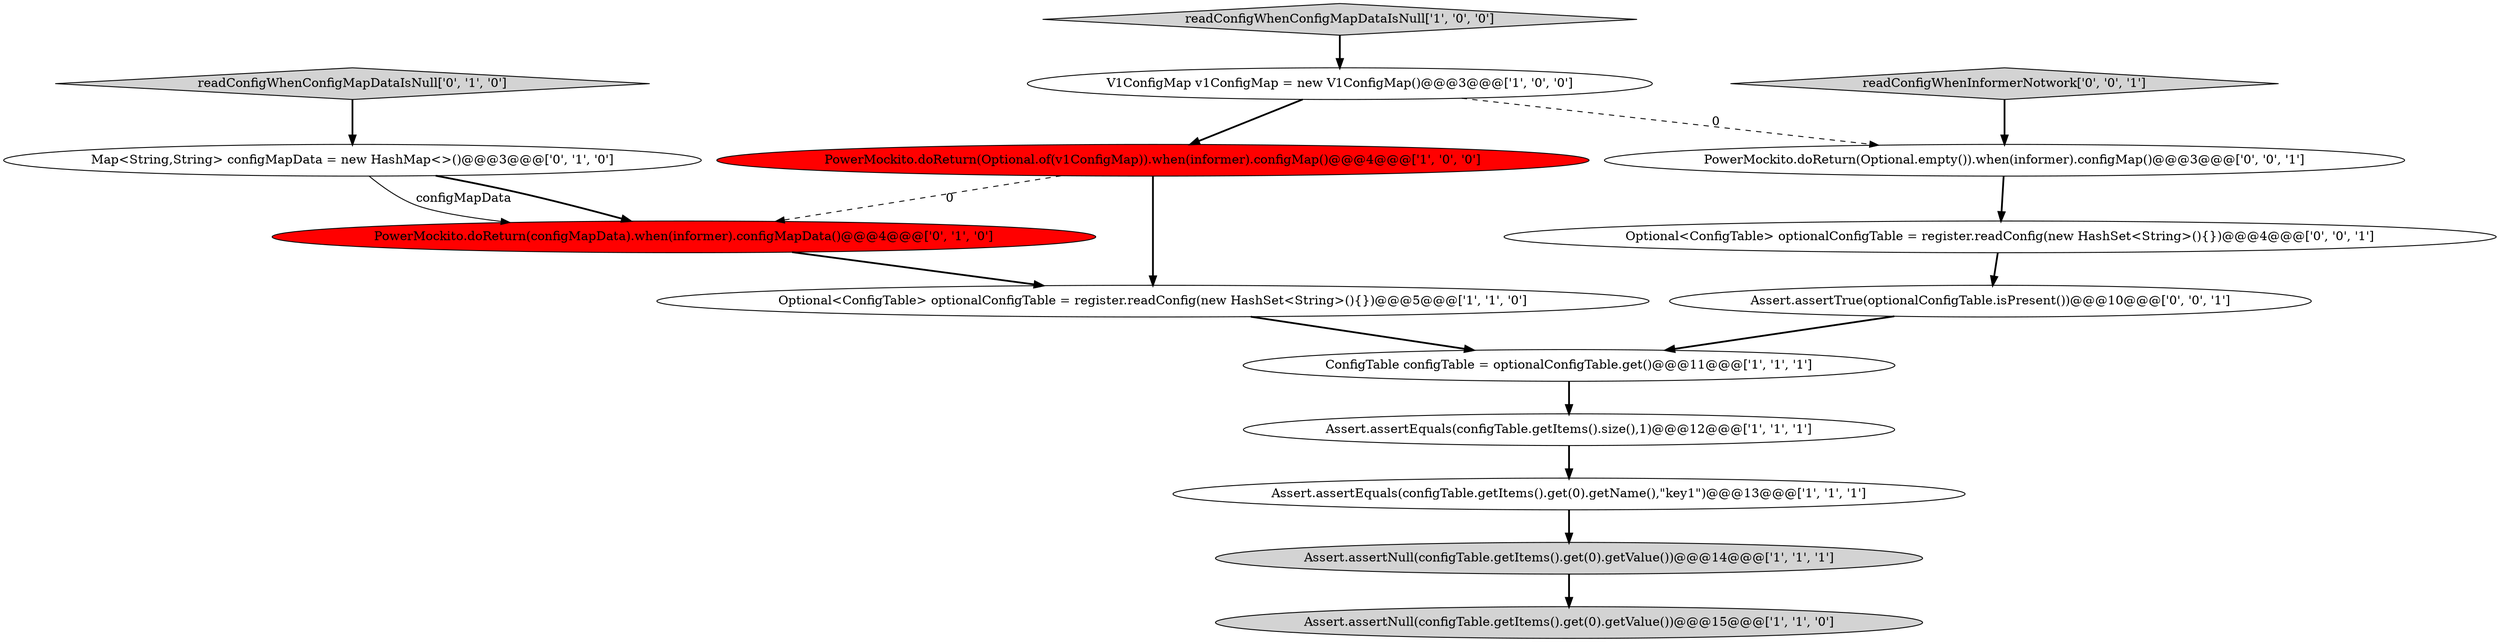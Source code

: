 digraph {
0 [style = filled, label = "ConfigTable configTable = optionalConfigTable.get()@@@11@@@['1', '1', '1']", fillcolor = white, shape = ellipse image = "AAA0AAABBB1BBB"];
15 [style = filled, label = "readConfigWhenInformerNotwork['0', '0', '1']", fillcolor = lightgray, shape = diamond image = "AAA0AAABBB3BBB"];
3 [style = filled, label = "V1ConfigMap v1ConfigMap = new V1ConfigMap()@@@3@@@['1', '0', '0']", fillcolor = white, shape = ellipse image = "AAA0AAABBB1BBB"];
6 [style = filled, label = "readConfigWhenConfigMapDataIsNull['1', '0', '0']", fillcolor = lightgray, shape = diamond image = "AAA0AAABBB1BBB"];
5 [style = filled, label = "Assert.assertEquals(configTable.getItems().get(0).getName(),\"key1\")@@@13@@@['1', '1', '1']", fillcolor = white, shape = ellipse image = "AAA0AAABBB1BBB"];
7 [style = filled, label = "PowerMockito.doReturn(Optional.of(v1ConfigMap)).when(informer).configMap()@@@4@@@['1', '0', '0']", fillcolor = red, shape = ellipse image = "AAA1AAABBB1BBB"];
10 [style = filled, label = "readConfigWhenConfigMapDataIsNull['0', '1', '0']", fillcolor = lightgray, shape = diamond image = "AAA0AAABBB2BBB"];
11 [style = filled, label = "Map<String,String> configMapData = new HashMap<>()@@@3@@@['0', '1', '0']", fillcolor = white, shape = ellipse image = "AAA0AAABBB2BBB"];
14 [style = filled, label = "Optional<ConfigTable> optionalConfigTable = register.readConfig(new HashSet<String>(){})@@@4@@@['0', '0', '1']", fillcolor = white, shape = ellipse image = "AAA0AAABBB3BBB"];
1 [style = filled, label = "Optional<ConfigTable> optionalConfigTable = register.readConfig(new HashSet<String>(){})@@@5@@@['1', '1', '0']", fillcolor = white, shape = ellipse image = "AAA0AAABBB1BBB"];
2 [style = filled, label = "Assert.assertEquals(configTable.getItems().size(),1)@@@12@@@['1', '1', '1']", fillcolor = white, shape = ellipse image = "AAA0AAABBB1BBB"];
8 [style = filled, label = "Assert.assertNull(configTable.getItems().get(0).getValue())@@@14@@@['1', '1', '1']", fillcolor = lightgray, shape = ellipse image = "AAA0AAABBB1BBB"];
9 [style = filled, label = "PowerMockito.doReturn(configMapData).when(informer).configMapData()@@@4@@@['0', '1', '0']", fillcolor = red, shape = ellipse image = "AAA1AAABBB2BBB"];
13 [style = filled, label = "Assert.assertTrue(optionalConfigTable.isPresent())@@@10@@@['0', '0', '1']", fillcolor = white, shape = ellipse image = "AAA0AAABBB3BBB"];
4 [style = filled, label = "Assert.assertNull(configTable.getItems().get(0).getValue())@@@15@@@['1', '1', '0']", fillcolor = lightgray, shape = ellipse image = "AAA0AAABBB1BBB"];
12 [style = filled, label = "PowerMockito.doReturn(Optional.empty()).when(informer).configMap()@@@3@@@['0', '0', '1']", fillcolor = white, shape = ellipse image = "AAA0AAABBB3BBB"];
6->3 [style = bold, label=""];
5->8 [style = bold, label=""];
12->14 [style = bold, label=""];
13->0 [style = bold, label=""];
15->12 [style = bold, label=""];
2->5 [style = bold, label=""];
7->1 [style = bold, label=""];
1->0 [style = bold, label=""];
8->4 [style = bold, label=""];
14->13 [style = bold, label=""];
9->1 [style = bold, label=""];
3->12 [style = dashed, label="0"];
3->7 [style = bold, label=""];
11->9 [style = bold, label=""];
11->9 [style = solid, label="configMapData"];
7->9 [style = dashed, label="0"];
0->2 [style = bold, label=""];
10->11 [style = bold, label=""];
}
